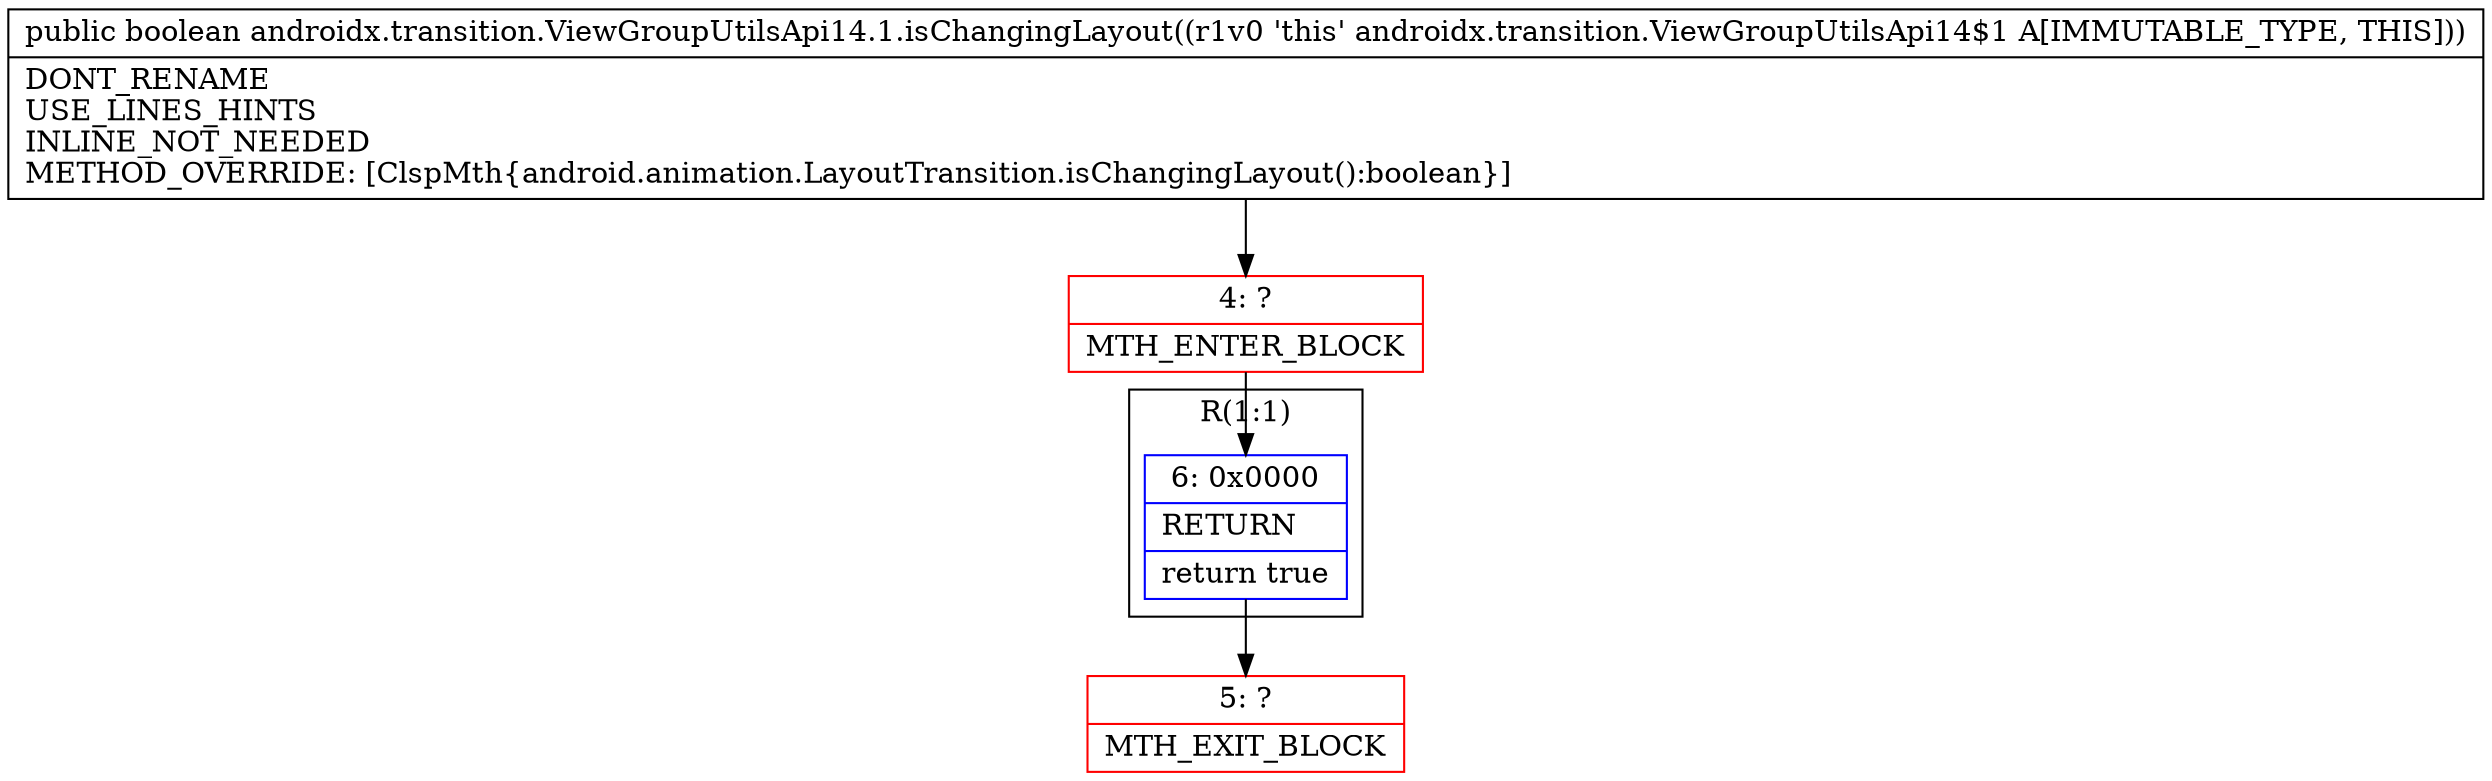 digraph "CFG forandroidx.transition.ViewGroupUtilsApi14.1.isChangingLayout()Z" {
subgraph cluster_Region_1530235266 {
label = "R(1:1)";
node [shape=record,color=blue];
Node_6 [shape=record,label="{6\:\ 0x0000|RETURN\l|return true\l}"];
}
Node_4 [shape=record,color=red,label="{4\:\ ?|MTH_ENTER_BLOCK\l}"];
Node_5 [shape=record,color=red,label="{5\:\ ?|MTH_EXIT_BLOCK\l}"];
MethodNode[shape=record,label="{public boolean androidx.transition.ViewGroupUtilsApi14.1.isChangingLayout((r1v0 'this' androidx.transition.ViewGroupUtilsApi14$1 A[IMMUTABLE_TYPE, THIS]))  | DONT_RENAME\lUSE_LINES_HINTS\lINLINE_NOT_NEEDED\lMETHOD_OVERRIDE: [ClspMth\{android.animation.LayoutTransition.isChangingLayout():boolean\}]\l}"];
MethodNode -> Node_4;Node_6 -> Node_5;
Node_4 -> Node_6;
}


